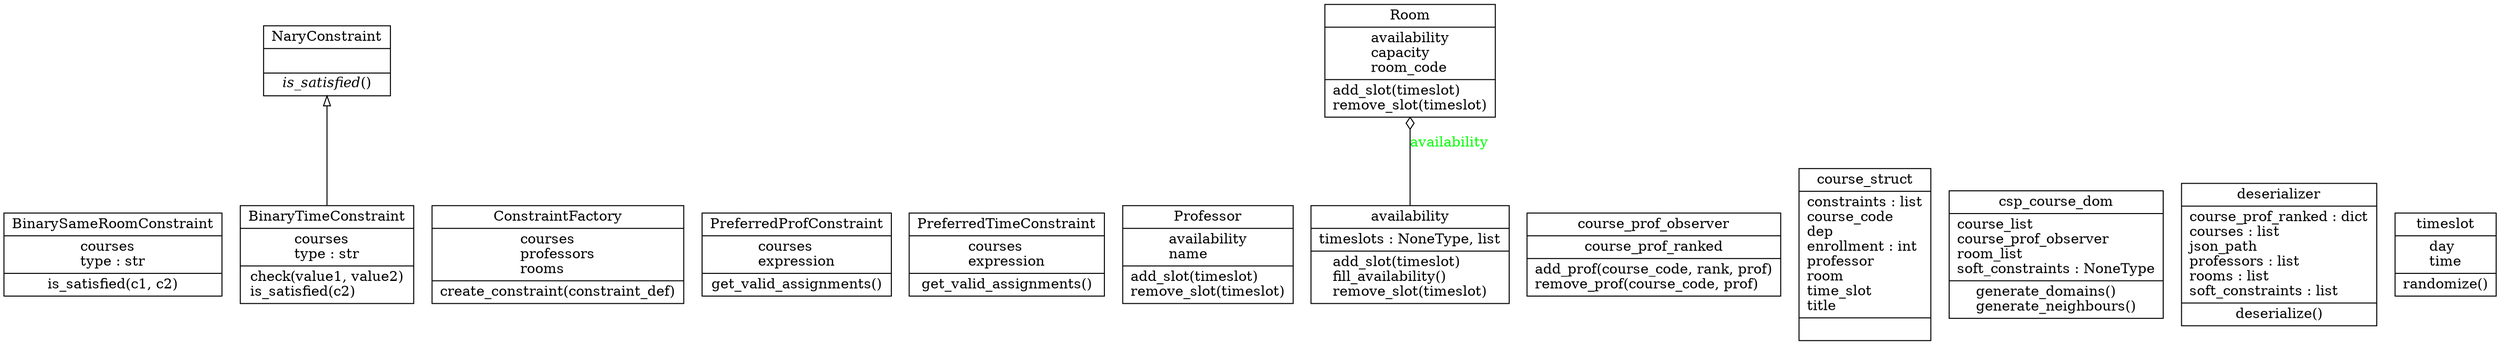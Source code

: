 digraph "classes_P1" {
rankdir=BT
charset="utf-8"
"omega_class.BinarySameRoomConstraint" [color="black", fontcolor="black", label=<{BinarySameRoomConstraint|courses<br ALIGN="LEFT"/>type : str<br ALIGN="LEFT"/>|is_satisfied(c1, c2)<br ALIGN="LEFT"/>}>, shape="record", style="solid"];
"omega_class.BinaryTimeConstraint" [color="black", fontcolor="black", label=<{BinaryTimeConstraint|courses<br ALIGN="LEFT"/>type : str<br ALIGN="LEFT"/>|check(value1, value2)<br ALIGN="LEFT"/>is_satisfied(c2)<br ALIGN="LEFT"/>}>, shape="record", style="solid"];
"omega_class.ConstraintFactory" [color="black", fontcolor="black", label=<{ConstraintFactory|courses<br ALIGN="LEFT"/>professors<br ALIGN="LEFT"/>rooms<br ALIGN="LEFT"/>|create_constraint(constraint_def)<br ALIGN="LEFT"/>}>, shape="record", style="solid"];
"omega_class.NaryConstraint" [color="black", fontcolor="black", label=<{NaryConstraint|<br ALIGN="LEFT"/>|<I>is_satisfied</I>()<br ALIGN="LEFT"/>}>, shape="record", style="solid"];
"omega_class.PreferredProfConstraint" [color="black", fontcolor="black", label=<{PreferredProfConstraint|courses<br ALIGN="LEFT"/>expression<br ALIGN="LEFT"/>|get_valid_assignments()<br ALIGN="LEFT"/>}>, shape="record", style="solid"];
"omega_class.PreferredTimeConstraint" [color="black", fontcolor="black", label=<{PreferredTimeConstraint|courses<br ALIGN="LEFT"/>expression<br ALIGN="LEFT"/>|get_valid_assignments()<br ALIGN="LEFT"/>}>, shape="record", style="solid"];
"omega_class.Professor" [color="black", fontcolor="black", label=<{Professor|availability<br ALIGN="LEFT"/>name<br ALIGN="LEFT"/>|add_slot(timeslot)<br ALIGN="LEFT"/>remove_slot(timeslot)<br ALIGN="LEFT"/>}>, shape="record", style="solid"];
"omega_class.Room" [color="black", fontcolor="black", label=<{Room|availability<br ALIGN="LEFT"/>capacity<br ALIGN="LEFT"/>room_code<br ALIGN="LEFT"/>|add_slot(timeslot)<br ALIGN="LEFT"/>remove_slot(timeslot)<br ALIGN="LEFT"/>}>, shape="record", style="solid"];
"omega_class.availability" [color="black", fontcolor="black", label=<{availability|timeslots : NoneType, list<br ALIGN="LEFT"/>|add_slot(timeslot)<br ALIGN="LEFT"/>fill_availability()<br ALIGN="LEFT"/>remove_slot(timeslot)<br ALIGN="LEFT"/>}>, shape="record", style="solid"];
"omega_class.course_prof_observer" [color="black", fontcolor="black", label=<{course_prof_observer|course_prof_ranked<br ALIGN="LEFT"/>|add_prof(course_code, rank, prof)<br ALIGN="LEFT"/>remove_prof(course_code, prof)<br ALIGN="LEFT"/>}>, shape="record", style="solid"];
"omega_class.course_struct" [color="black", fontcolor="black", label=<{course_struct|constraints : list<br ALIGN="LEFT"/>course_code<br ALIGN="LEFT"/>dep<br ALIGN="LEFT"/>enrollment : int<br ALIGN="LEFT"/>professor<br ALIGN="LEFT"/>room<br ALIGN="LEFT"/>time_slot<br ALIGN="LEFT"/>title<br ALIGN="LEFT"/>|}>, shape="record", style="solid"];
"omega_class.csp_course_dom" [color="black", fontcolor="black", label=<{csp_course_dom|course_list<br ALIGN="LEFT"/>course_prof_observer<br ALIGN="LEFT"/>room_list<br ALIGN="LEFT"/>soft_constraints : NoneType<br ALIGN="LEFT"/>|generate_domains()<br ALIGN="LEFT"/>generate_neighbours()<br ALIGN="LEFT"/>}>, shape="record", style="solid"];
"omega_class.deserializer" [color="black", fontcolor="black", label=<{deserializer|course_prof_ranked : dict<br ALIGN="LEFT"/>courses : list<br ALIGN="LEFT"/>json_path<br ALIGN="LEFT"/>professors : list<br ALIGN="LEFT"/>rooms : list<br ALIGN="LEFT"/>soft_constraints : list<br ALIGN="LEFT"/>|deserialize()<br ALIGN="LEFT"/>}>, shape="record", style="solid"];
"omega_class.timeslot" [color="black", fontcolor="black", label=<{timeslot|day<br ALIGN="LEFT"/>time<br ALIGN="LEFT"/>|randomize()<br ALIGN="LEFT"/>}>, shape="record", style="solid"];
"omega_class.BinaryTimeConstraint" -> "omega_class.NaryConstraint" [arrowhead="empty", arrowtail="none"];
"omega_class.availability" -> "omega_class.Room" [arrowhead="odiamond", arrowtail="none", fontcolor="green", label="availability", style="solid"];
}
